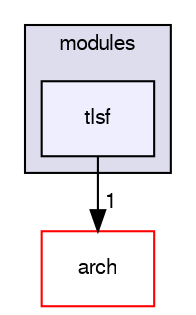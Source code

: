 digraph "sw/airborne/modules/tlsf" {
  compound=true
  node [ fontsize="10", fontname="FreeSans"];
  edge [ labelfontsize="10", labelfontname="FreeSans"];
  subgraph clusterdir_c2abcdd6ccb39c3582929c0e3f5651c2 {
    graph [ bgcolor="#ddddee", pencolor="black", label="modules" fontname="FreeSans", fontsize="10", URL="dir_c2abcdd6ccb39c3582929c0e3f5651c2.html"]
  dir_2dab0067fc5855d238895e34a3d18072 [shape=box, label="tlsf", style="filled", fillcolor="#eeeeff", pencolor="black", URL="dir_2dab0067fc5855d238895e34a3d18072.html"];
  }
  dir_fc6475eb39ea0144fb6697b809fd11a9 [shape=box label="arch" fillcolor="white" style="filled" color="red" URL="dir_fc6475eb39ea0144fb6697b809fd11a9.html"];
  dir_2dab0067fc5855d238895e34a3d18072->dir_fc6475eb39ea0144fb6697b809fd11a9 [headlabel="1", labeldistance=1.5 headhref="dir_000202_000002.html"];
}
